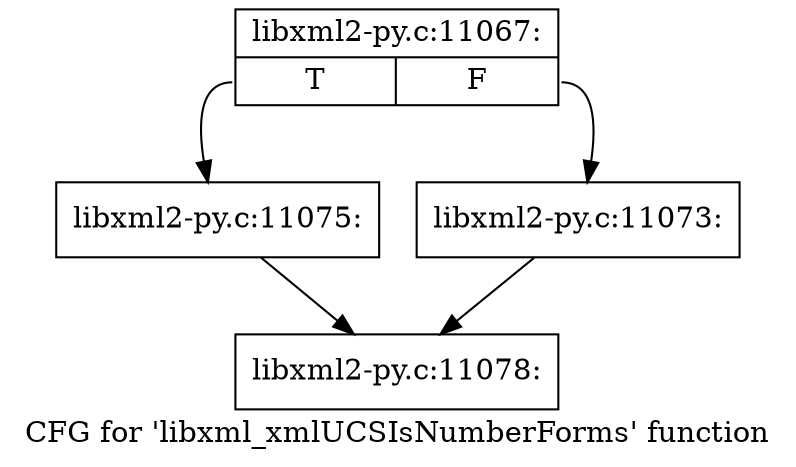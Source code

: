 digraph "CFG for 'libxml_xmlUCSIsNumberForms' function" {
	label="CFG for 'libxml_xmlUCSIsNumberForms' function";

	Node0x4608f30 [shape=record,label="{libxml2-py.c:11067:|{<s0>T|<s1>F}}"];
	Node0x4608f30:s0 -> Node0x460bd10;
	Node0x4608f30:s1 -> Node0x460bcc0;
	Node0x460bcc0 [shape=record,label="{libxml2-py.c:11073:}"];
	Node0x460bcc0 -> Node0x4609310;
	Node0x460bd10 [shape=record,label="{libxml2-py.c:11075:}"];
	Node0x460bd10 -> Node0x4609310;
	Node0x4609310 [shape=record,label="{libxml2-py.c:11078:}"];
}
